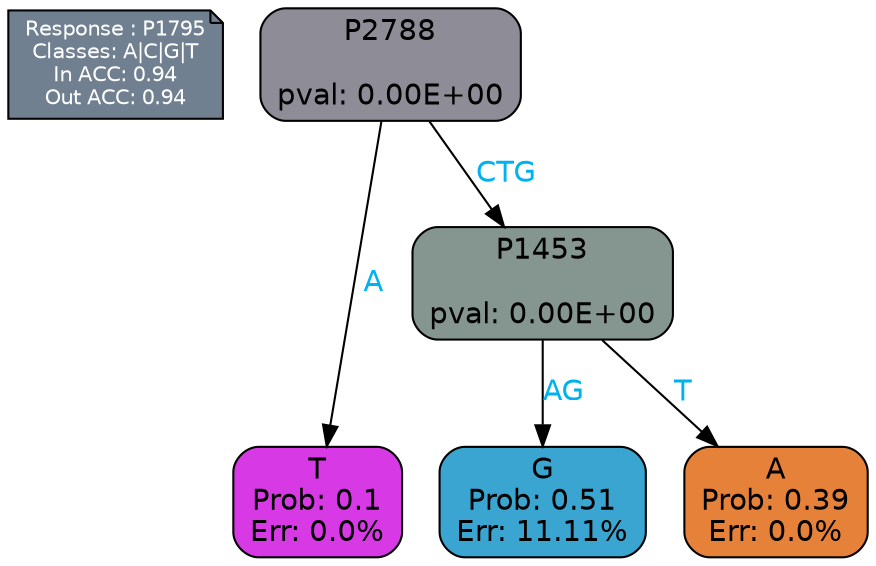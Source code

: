 digraph Tree {
node [shape=box, style="filled, rounded", color="black", fontname=helvetica] ;
graph [ranksep=equally, splines=polylines, bgcolor=transparent, dpi=600] ;
edge [fontname=helvetica] ;
LEGEND [label="Response : P1795
Classes: A|C|G|T
In ACC: 0.94
Out ACC: 0.94
",shape=note,align=left,style=filled,fillcolor="slategray",fontcolor="white",fontsize=10];1 [label="P2788

pval: 0.00E+00", fillcolor="#8d8c97"] ;
2 [label="T
Prob: 0.1
Err: 0.0%", fillcolor="#d739e5"] ;
3 [label="P1453

pval: 0.00E+00", fillcolor="#85958f"] ;
4 [label="G
Prob: 0.51
Err: 11.11%", fillcolor="#3aa5d1"] ;
5 [label="A
Prob: 0.39
Err: 0.0%", fillcolor="#e58139"] ;
1 -> 2 [label="A",fontcolor=deepskyblue2] ;
1 -> 3 [label="CTG",fontcolor=deepskyblue2] ;
3 -> 4 [label="AG",fontcolor=deepskyblue2] ;
3 -> 5 [label="T",fontcolor=deepskyblue2] ;
{rank = same; 2;4;5;}{rank = same; LEGEND;1;}}
